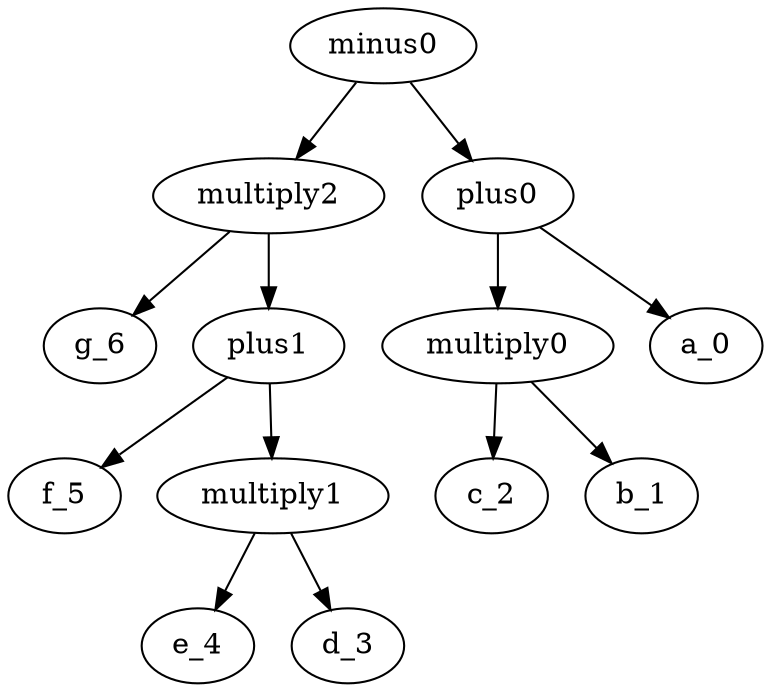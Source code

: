 digraph G {
minus0 -> multiply2
multiply2 -> g_6
multiply2 -> plus1
plus1 -> f_5
plus1 -> multiply1
multiply1 -> e_4
multiply1 -> d_3
minus0 -> plus0
plus0 -> multiply0
multiply0 -> c_2
multiply0 -> b_1
plus0 -> a_0
}